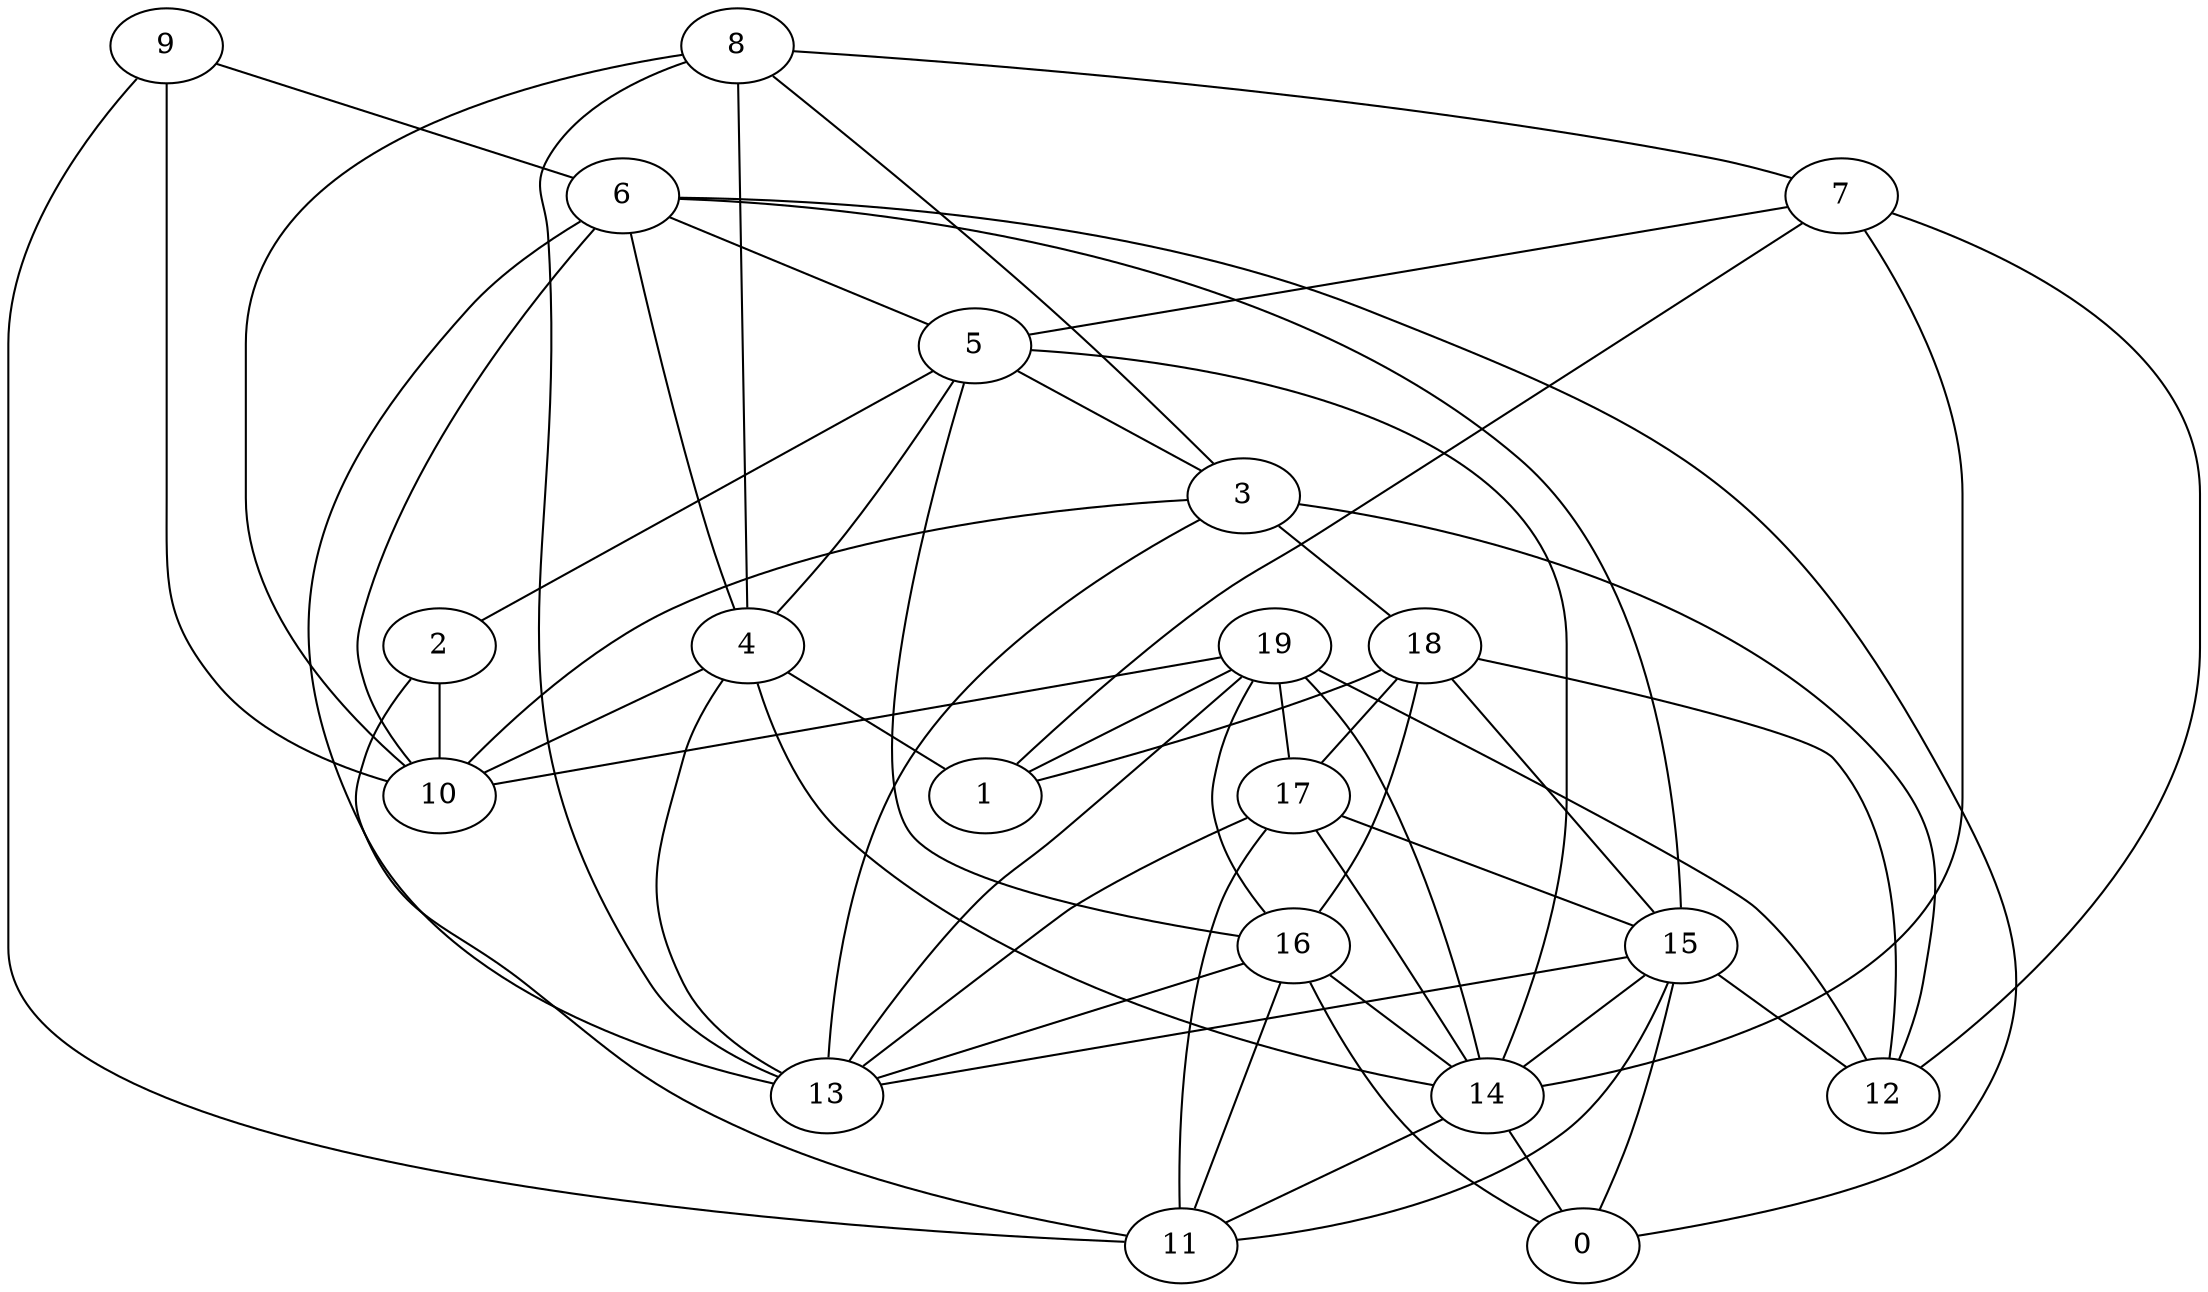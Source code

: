 digraph GG_graph {

subgraph G_graph {
edge [color = black]
"9" -> "10" [dir = none]
"9" -> "6" [dir = none]
"4" -> "13" [dir = none]
"4" -> "1" [dir = none]
"4" -> "10" [dir = none]
"4" -> "14" [dir = none]
"5" -> "16" [dir = none]
"5" -> "3" [dir = none]
"5" -> "4" [dir = none]
"5" -> "14" [dir = none]
"2" -> "11" [dir = none]
"2" -> "10" [dir = none]
"8" -> "4" [dir = none]
"8" -> "13" [dir = none]
"16" -> "13" [dir = none]
"3" -> "12" [dir = none]
"7" -> "12" [dir = none]
"7" -> "14" [dir = none]
"7" -> "1" [dir = none]
"7" -> "5" [dir = none]
"17" -> "15" [dir = none]
"17" -> "11" [dir = none]
"17" -> "13" [dir = none]
"18" -> "16" [dir = none]
"18" -> "17" [dir = none]
"15" -> "13" [dir = none]
"15" -> "14" [dir = none]
"15" -> "12" [dir = none]
"15" -> "11" [dir = none]
"6" -> "5" [dir = none]
"6" -> "13" [dir = none]
"6" -> "0" [dir = none]
"19" -> "17" [dir = none]
"19" -> "13" [dir = none]
"19" -> "10" [dir = none]
"19" -> "1" [dir = none]
"14" -> "11" [dir = none]
"14" -> "0" [dir = none]
"3" -> "18" [dir = none]
"19" -> "14" [dir = none]
"6" -> "4" [dir = none]
"3" -> "13" [dir = none]
"6" -> "15" [dir = none]
"3" -> "10" [dir = none]
"18" -> "12" [dir = none]
"6" -> "10" [dir = none]
"18" -> "15" [dir = none]
"17" -> "14" [dir = none]
"8" -> "7" [dir = none]
"19" -> "12" [dir = none]
"8" -> "10" [dir = none]
"19" -> "16" [dir = none]
"8" -> "3" [dir = none]
"9" -> "11" [dir = none]
"16" -> "14" [dir = none]
"16" -> "11" [dir = none]
"18" -> "1" [dir = none]
"5" -> "2" [dir = none]
"15" -> "0" [dir = none]
"16" -> "0" [dir = none]
}

}

